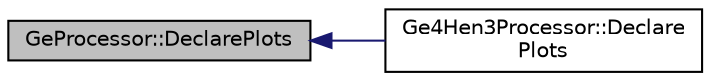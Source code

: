 digraph "GeProcessor::DeclarePlots"
{
  edge [fontname="Helvetica",fontsize="10",labelfontname="Helvetica",labelfontsize="10"];
  node [fontname="Helvetica",fontsize="10",shape=record];
  rankdir="LR";
  Node1 [label="GeProcessor::DeclarePlots",height=0.2,width=0.4,color="black", fillcolor="grey75", style="filled", fontcolor="black"];
  Node1 -> Node2 [dir="back",color="midnightblue",fontsize="10",style="solid",fontname="Helvetica"];
  Node2 [label="Ge4Hen3Processor::Declare\lPlots",height=0.2,width=0.4,color="black", fillcolor="white", style="filled",URL="$d5/df2/class_ge4_hen3_processor.html#a918c80547f182063df5070f2616457ef"];
}
